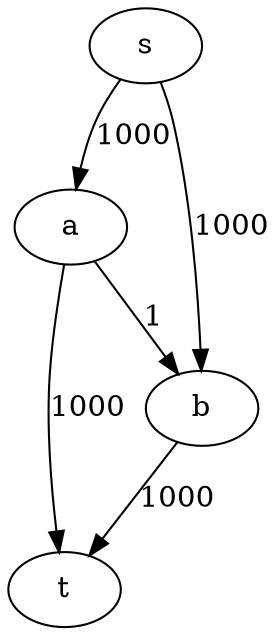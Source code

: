 digraph g {
	s -> a [label=1000];
	s -> b [label=1000];
	a -> b [label=1];
	a -> t [label=1000];
	b -> t [label=1000];
}
